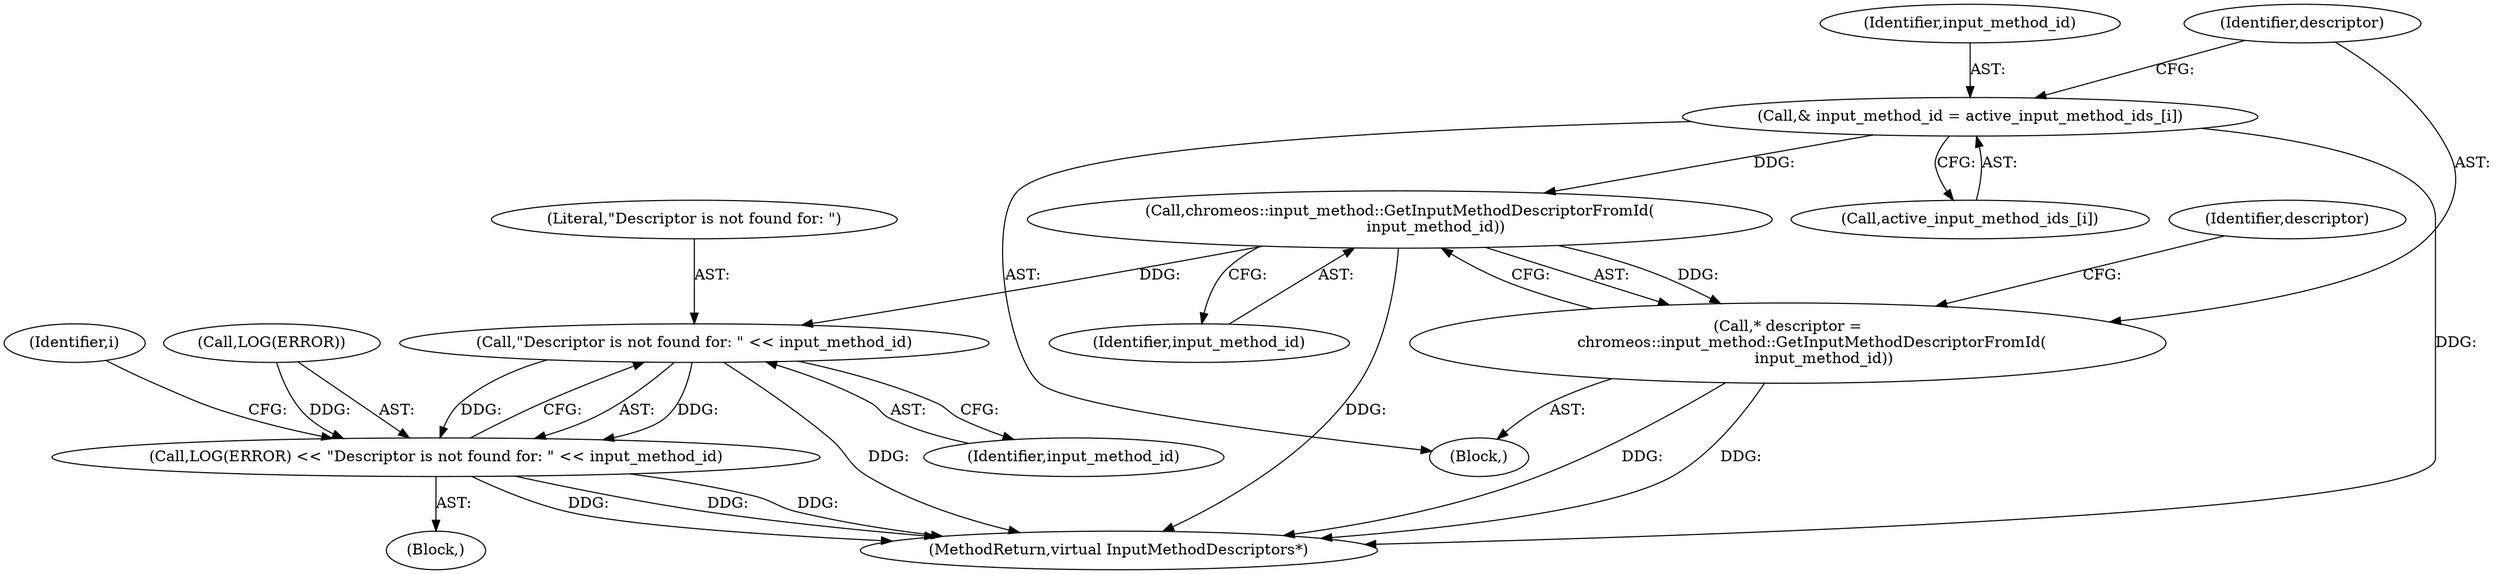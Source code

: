 digraph "1_Chrome_dc7b094a338c6c521f918f478e993f0f74bbea0d_10@array" {
"1000115" [label="(Call,& input_method_id = active_input_method_ids_[i])"];
"1000123" [label="(Call,chromeos::input_method::GetInputMethodDescriptorFromId(\n               input_method_id))"];
"1000121" [label="(Call,* descriptor =\n          chromeos::input_method::GetInputMethodDescriptorFromId(\n               input_method_id))"];
"1000136" [label="(Call,\"Descriptor is not found for: \" << input_method_id)"];
"1000133" [label="(Call,LOG(ERROR) << \"Descriptor is not found for: \" << input_method_id)"];
"1000136" [label="(Call,\"Descriptor is not found for: \" << input_method_id)"];
"1000150" [label="(MethodReturn,virtual InputMethodDescriptors*)"];
"1000133" [label="(Call,LOG(ERROR) << \"Descriptor is not found for: \" << input_method_id)"];
"1000137" [label="(Literal,\"Descriptor is not found for: \")"];
"1000112" [label="(Identifier,i)"];
"1000113" [label="(Block,)"];
"1000134" [label="(Call,LOG(ERROR))"];
"1000117" [label="(Call,active_input_method_ids_[i])"];
"1000115" [label="(Call,& input_method_id = active_input_method_ids_[i])"];
"1000116" [label="(Identifier,input_method_id)"];
"1000126" [label="(Identifier,descriptor)"];
"1000138" [label="(Identifier,input_method_id)"];
"1000123" [label="(Call,chromeos::input_method::GetInputMethodDescriptorFromId(\n               input_method_id))"];
"1000124" [label="(Identifier,input_method_id)"];
"1000122" [label="(Identifier,descriptor)"];
"1000132" [label="(Block,)"];
"1000121" [label="(Call,* descriptor =\n          chromeos::input_method::GetInputMethodDescriptorFromId(\n               input_method_id))"];
"1000115" -> "1000113"  [label="AST: "];
"1000115" -> "1000117"  [label="CFG: "];
"1000116" -> "1000115"  [label="AST: "];
"1000117" -> "1000115"  [label="AST: "];
"1000122" -> "1000115"  [label="CFG: "];
"1000115" -> "1000150"  [label="DDG: "];
"1000115" -> "1000123"  [label="DDG: "];
"1000123" -> "1000121"  [label="AST: "];
"1000123" -> "1000124"  [label="CFG: "];
"1000124" -> "1000123"  [label="AST: "];
"1000121" -> "1000123"  [label="CFG: "];
"1000123" -> "1000150"  [label="DDG: "];
"1000123" -> "1000121"  [label="DDG: "];
"1000123" -> "1000136"  [label="DDG: "];
"1000121" -> "1000113"  [label="AST: "];
"1000122" -> "1000121"  [label="AST: "];
"1000126" -> "1000121"  [label="CFG: "];
"1000121" -> "1000150"  [label="DDG: "];
"1000121" -> "1000150"  [label="DDG: "];
"1000136" -> "1000133"  [label="AST: "];
"1000136" -> "1000138"  [label="CFG: "];
"1000137" -> "1000136"  [label="AST: "];
"1000138" -> "1000136"  [label="AST: "];
"1000133" -> "1000136"  [label="CFG: "];
"1000136" -> "1000150"  [label="DDG: "];
"1000136" -> "1000133"  [label="DDG: "];
"1000136" -> "1000133"  [label="DDG: "];
"1000133" -> "1000132"  [label="AST: "];
"1000134" -> "1000133"  [label="AST: "];
"1000112" -> "1000133"  [label="CFG: "];
"1000133" -> "1000150"  [label="DDG: "];
"1000133" -> "1000150"  [label="DDG: "];
"1000133" -> "1000150"  [label="DDG: "];
"1000134" -> "1000133"  [label="DDG: "];
}
